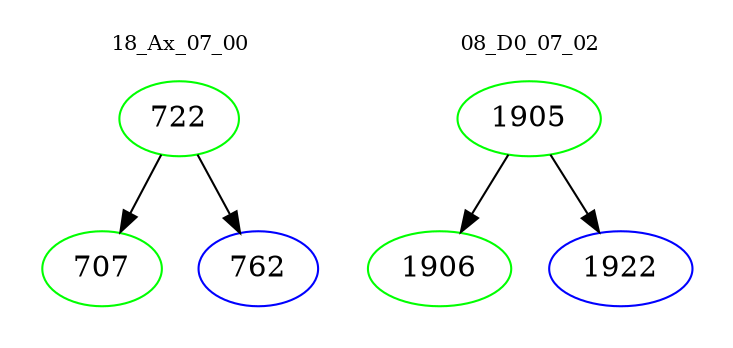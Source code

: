 digraph{
subgraph cluster_0 {
color = white
label = "18_Ax_07_00";
fontsize=10;
T0_722 [label="722", color="green"]
T0_722 -> T0_707 [color="black"]
T0_707 [label="707", color="green"]
T0_722 -> T0_762 [color="black"]
T0_762 [label="762", color="blue"]
}
subgraph cluster_1 {
color = white
label = "08_D0_07_02";
fontsize=10;
T1_1905 [label="1905", color="green"]
T1_1905 -> T1_1906 [color="black"]
T1_1906 [label="1906", color="green"]
T1_1905 -> T1_1922 [color="black"]
T1_1922 [label="1922", color="blue"]
}
}
